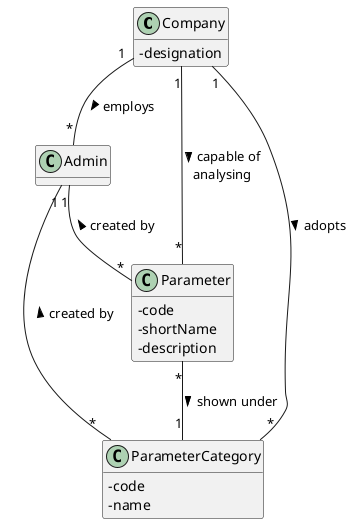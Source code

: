 @startuml
hide methods

skinparam classAttributeIconSize 0


class Company {
  -designation
}

class Admin{
}

class Parameter{
    -code
    -shortName
    -description
}

class ParameterCategory{
    -code
    -name
}

Company"1" -- "*"Admin :> employs
Company"1" -- "*"Parameter :> capable of \nanalysing
Company"1" -- "*"ParameterCategory :> adopts
Admin"1" -- "*"Parameter :< created by
Parameter"*" -- "1"ParameterCategory :> shown under
Admin"1" -- "*"ParameterCategory :< created by

@enduml